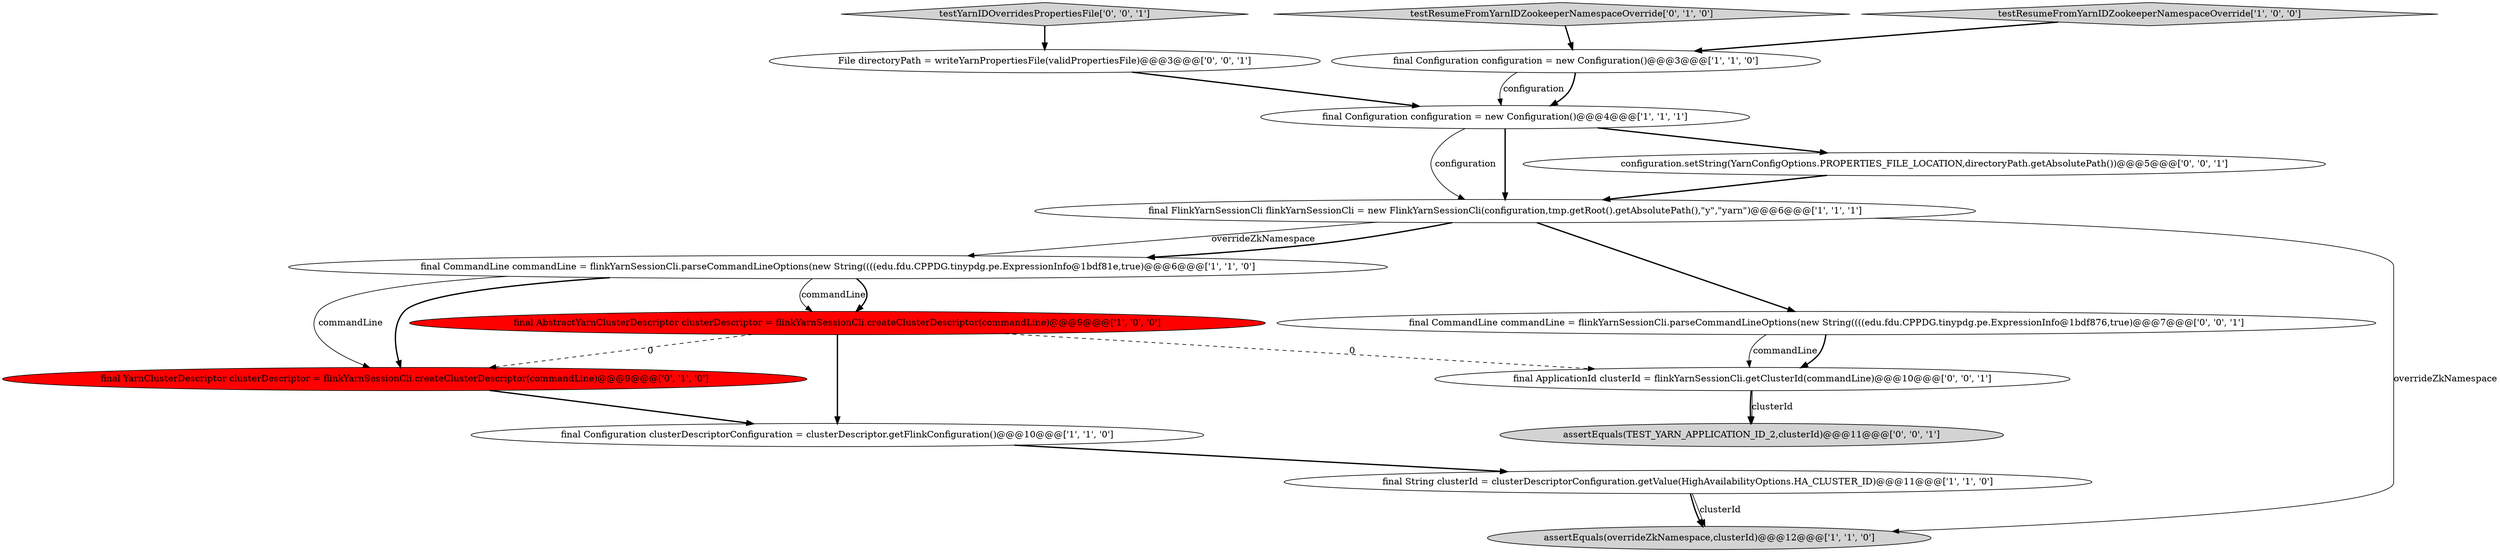 digraph {
4 [style = filled, label = "final AbstractYarnClusterDescriptor clusterDescriptor = flinkYarnSessionCli.createClusterDescriptor(commandLine)@@@9@@@['1', '0', '0']", fillcolor = red, shape = ellipse image = "AAA1AAABBB1BBB"];
10 [style = filled, label = "final YarnClusterDescriptor clusterDescriptor = flinkYarnSessionCli.createClusterDescriptor(commandLine)@@@9@@@['0', '1', '0']", fillcolor = red, shape = ellipse image = "AAA1AAABBB2BBB"];
3 [style = filled, label = "final Configuration clusterDescriptorConfiguration = clusterDescriptor.getFlinkConfiguration()@@@10@@@['1', '1', '0']", fillcolor = white, shape = ellipse image = "AAA0AAABBB1BBB"];
13 [style = filled, label = "testYarnIDOverridesPropertiesFile['0', '0', '1']", fillcolor = lightgray, shape = diamond image = "AAA0AAABBB3BBB"];
11 [style = filled, label = "assertEquals(TEST_YARN_APPLICATION_ID_2,clusterId)@@@11@@@['0', '0', '1']", fillcolor = lightgray, shape = ellipse image = "AAA0AAABBB3BBB"];
0 [style = filled, label = "final CommandLine commandLine = flinkYarnSessionCli.parseCommandLineOptions(new String((((edu.fdu.CPPDG.tinypdg.pe.ExpressionInfo@1bdf81e,true)@@@6@@@['1', '1', '0']", fillcolor = white, shape = ellipse image = "AAA0AAABBB1BBB"];
9 [style = filled, label = "testResumeFromYarnIDZookeeperNamespaceOverride['0', '1', '0']", fillcolor = lightgray, shape = diamond image = "AAA0AAABBB2BBB"];
7 [style = filled, label = "testResumeFromYarnIDZookeeperNamespaceOverride['1', '0', '0']", fillcolor = lightgray, shape = diamond image = "AAA0AAABBB1BBB"];
2 [style = filled, label = "final FlinkYarnSessionCli flinkYarnSessionCli = new FlinkYarnSessionCli(configuration,tmp.getRoot().getAbsolutePath(),\"y\",\"yarn\")@@@6@@@['1', '1', '1']", fillcolor = white, shape = ellipse image = "AAA0AAABBB1BBB"];
16 [style = filled, label = "File directoryPath = writeYarnPropertiesFile(validPropertiesFile)@@@3@@@['0', '0', '1']", fillcolor = white, shape = ellipse image = "AAA0AAABBB3BBB"];
8 [style = filled, label = "final Configuration configuration = new Configuration()@@@4@@@['1', '1', '1']", fillcolor = white, shape = ellipse image = "AAA0AAABBB1BBB"];
15 [style = filled, label = "configuration.setString(YarnConfigOptions.PROPERTIES_FILE_LOCATION,directoryPath.getAbsolutePath())@@@5@@@['0', '0', '1']", fillcolor = white, shape = ellipse image = "AAA0AAABBB3BBB"];
12 [style = filled, label = "final CommandLine commandLine = flinkYarnSessionCli.parseCommandLineOptions(new String((((edu.fdu.CPPDG.tinypdg.pe.ExpressionInfo@1bdf876,true)@@@7@@@['0', '0', '1']", fillcolor = white, shape = ellipse image = "AAA0AAABBB3BBB"];
5 [style = filled, label = "final Configuration configuration = new Configuration()@@@3@@@['1', '1', '0']", fillcolor = white, shape = ellipse image = "AAA0AAABBB1BBB"];
14 [style = filled, label = "final ApplicationId clusterId = flinkYarnSessionCli.getClusterId(commandLine)@@@10@@@['0', '0', '1']", fillcolor = white, shape = ellipse image = "AAA0AAABBB3BBB"];
1 [style = filled, label = "final String clusterId = clusterDescriptorConfiguration.getValue(HighAvailabilityOptions.HA_CLUSTER_ID)@@@11@@@['1', '1', '0']", fillcolor = white, shape = ellipse image = "AAA0AAABBB1BBB"];
6 [style = filled, label = "assertEquals(overrideZkNamespace,clusterId)@@@12@@@['1', '1', '0']", fillcolor = lightgray, shape = ellipse image = "AAA0AAABBB1BBB"];
8->2 [style = solid, label="configuration"];
2->0 [style = solid, label="overrideZkNamespace"];
5->8 [style = bold, label=""];
4->3 [style = bold, label=""];
15->2 [style = bold, label=""];
8->15 [style = bold, label=""];
3->1 [style = bold, label=""];
16->8 [style = bold, label=""];
5->8 [style = solid, label="configuration"];
10->3 [style = bold, label=""];
1->6 [style = solid, label="clusterId"];
0->10 [style = solid, label="commandLine"];
13->16 [style = bold, label=""];
2->12 [style = bold, label=""];
14->11 [style = solid, label="clusterId"];
12->14 [style = solid, label="commandLine"];
2->0 [style = bold, label=""];
0->4 [style = solid, label="commandLine"];
1->6 [style = bold, label=""];
7->5 [style = bold, label=""];
0->10 [style = bold, label=""];
8->2 [style = bold, label=""];
0->4 [style = bold, label=""];
12->14 [style = bold, label=""];
9->5 [style = bold, label=""];
2->6 [style = solid, label="overrideZkNamespace"];
4->14 [style = dashed, label="0"];
4->10 [style = dashed, label="0"];
14->11 [style = bold, label=""];
}
